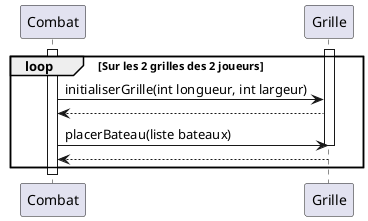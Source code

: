 @startuml
activate Combat
    loop Sur les 2 grilles des 2 joueurs
        activate Grille
        Combat -> Grille : initialiserGrille(int longueur, int largeur)
        Combat <-- Grille
        Combat -> Grille : placerBateau(liste bateaux)
        deactivate Grille
        Combat <-- Grille
    end
deactivate Combat
@enduml

